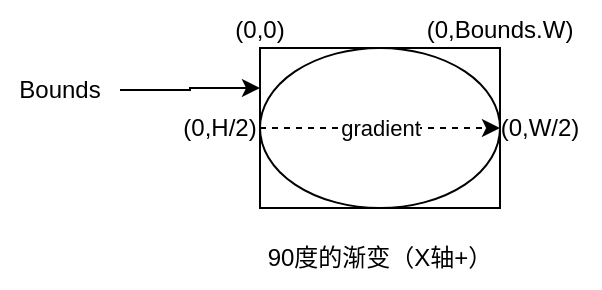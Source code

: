 <mxfile version="22.1.18" type="github">
  <diagram name="第 1 页" id="CoU0iqgG-j70pX-7ahIs">
    <mxGraphModel dx="699" dy="392" grid="1" gridSize="10" guides="1" tooltips="1" connect="1" arrows="1" fold="1" page="1" pageScale="1" pageWidth="827" pageHeight="1169" math="0" shadow="0">
      <root>
        <mxCell id="0" />
        <mxCell id="1" parent="0" />
        <mxCell id="YpmcGLDcxo4he_RyR4FR-2" value="" style="rounded=0;whiteSpace=wrap;html=1;" vertex="1" parent="1">
          <mxGeometry x="210" y="190" width="120" height="80" as="geometry" />
        </mxCell>
        <mxCell id="YpmcGLDcxo4he_RyR4FR-1" value="" style="ellipse;whiteSpace=wrap;html=1;" vertex="1" parent="1">
          <mxGeometry x="210" y="190" width="120" height="80" as="geometry" />
        </mxCell>
        <mxCell id="YpmcGLDcxo4he_RyR4FR-4" style="edgeStyle=orthogonalEdgeStyle;rounded=0;orthogonalLoop=1;jettySize=auto;html=1;exitX=1;exitY=0.5;exitDx=0;exitDy=0;entryX=0;entryY=0.25;entryDx=0;entryDy=0;" edge="1" parent="1" source="YpmcGLDcxo4he_RyR4FR-3" target="YpmcGLDcxo4he_RyR4FR-2">
          <mxGeometry relative="1" as="geometry" />
        </mxCell>
        <mxCell id="YpmcGLDcxo4he_RyR4FR-3" value="Bounds" style="text;html=1;strokeColor=none;fillColor=none;align=center;verticalAlign=middle;whiteSpace=wrap;rounded=0;" vertex="1" parent="1">
          <mxGeometry x="80" y="196" width="60" height="30" as="geometry" />
        </mxCell>
        <mxCell id="YpmcGLDcxo4he_RyR4FR-5" value="" style="endArrow=classic;html=1;rounded=0;exitX=0;exitY=0.5;exitDx=0;exitDy=0;entryX=1;entryY=0.5;entryDx=0;entryDy=0;dashed=1;" edge="1" parent="1" source="YpmcGLDcxo4he_RyR4FR-1" target="YpmcGLDcxo4he_RyR4FR-1">
          <mxGeometry width="50" height="50" relative="1" as="geometry">
            <mxPoint x="240" y="246" as="sourcePoint" />
            <mxPoint x="290" y="196" as="targetPoint" />
          </mxGeometry>
        </mxCell>
        <mxCell id="YpmcGLDcxo4he_RyR4FR-6" value="gradient" style="edgeLabel;html=1;align=center;verticalAlign=middle;resizable=0;points=[];" vertex="1" connectable="0" parent="YpmcGLDcxo4he_RyR4FR-5">
          <mxGeometry x="-0.133" y="1" relative="1" as="geometry">
            <mxPoint x="8" y="1" as="offset" />
          </mxGeometry>
        </mxCell>
        <mxCell id="YpmcGLDcxo4he_RyR4FR-7" value="(0,0)" style="text;html=1;strokeColor=none;fillColor=none;align=center;verticalAlign=middle;whiteSpace=wrap;rounded=0;" vertex="1" parent="1">
          <mxGeometry x="180" y="166" width="60" height="30" as="geometry" />
        </mxCell>
        <mxCell id="YpmcGLDcxo4he_RyR4FR-8" value="(0,Bounds.W)" style="text;html=1;strokeColor=none;fillColor=none;align=center;verticalAlign=middle;whiteSpace=wrap;rounded=0;" vertex="1" parent="1">
          <mxGeometry x="300" y="166" width="60" height="30" as="geometry" />
        </mxCell>
        <mxCell id="YpmcGLDcxo4he_RyR4FR-11" value="(0,H/2)" style="text;html=1;strokeColor=none;fillColor=none;align=center;verticalAlign=middle;whiteSpace=wrap;rounded=0;" vertex="1" parent="1">
          <mxGeometry x="160" y="215" width="60" height="30" as="geometry" />
        </mxCell>
        <mxCell id="YpmcGLDcxo4he_RyR4FR-12" value="(0,W/2)" style="text;html=1;strokeColor=none;fillColor=none;align=center;verticalAlign=middle;whiteSpace=wrap;rounded=0;" vertex="1" parent="1">
          <mxGeometry x="320" y="215" width="60" height="30" as="geometry" />
        </mxCell>
        <mxCell id="YpmcGLDcxo4he_RyR4FR-13" value="90度的渐变（X轴+）" style="text;html=1;strokeColor=none;fillColor=none;align=center;verticalAlign=middle;whiteSpace=wrap;rounded=0;" vertex="1" parent="1">
          <mxGeometry x="200" y="280" width="140" height="30" as="geometry" />
        </mxCell>
      </root>
    </mxGraphModel>
  </diagram>
</mxfile>
